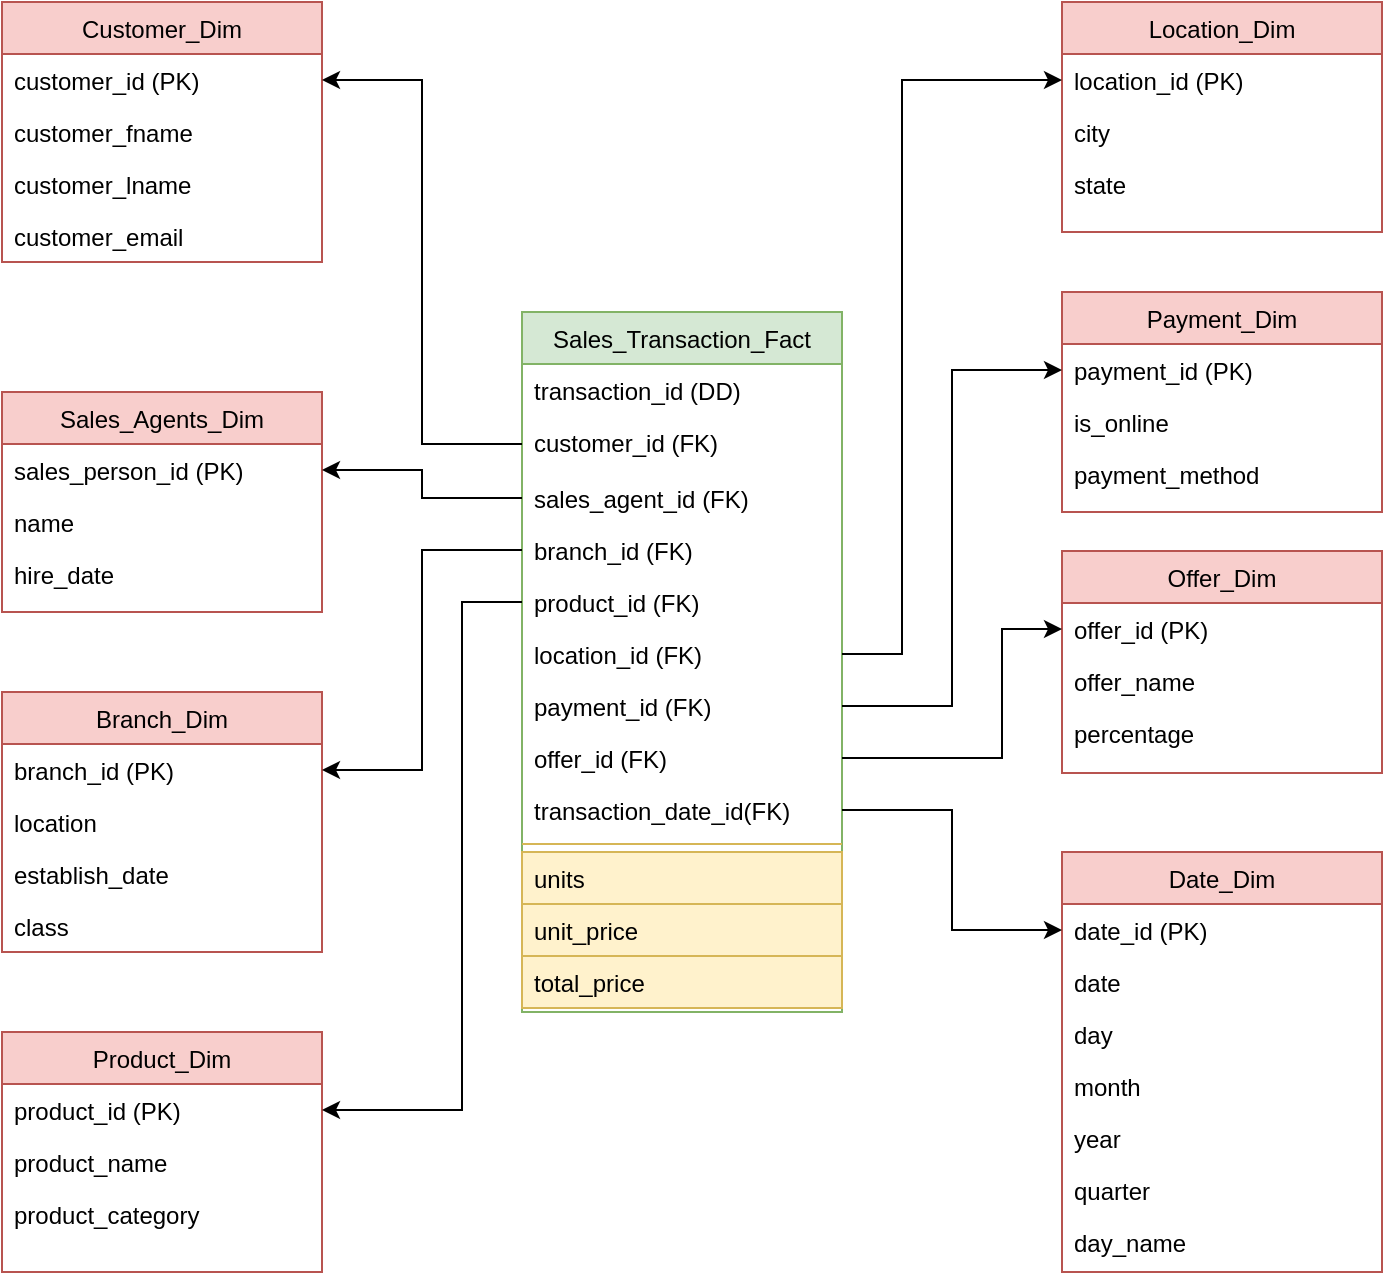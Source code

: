 <mxfile version="22.0.3" type="device" pages="2">
  <diagram id="C5RBs43oDa-KdzZeNtuy" name="Page-1">
    <mxGraphModel dx="1167" dy="1868" grid="1" gridSize="10" guides="1" tooltips="1" connect="1" arrows="1" fold="1" page="1" pageScale="1" pageWidth="827" pageHeight="1169" math="0" shadow="0">
      <root>
        <mxCell id="WIyWlLk6GJQsqaUBKTNV-0" />
        <mxCell id="WIyWlLk6GJQsqaUBKTNV-1" parent="WIyWlLk6GJQsqaUBKTNV-0" />
        <mxCell id="cVLcB30AwRILhtcYXm7A-12" value="Sales_Transaction_Fact" style="swimlane;fontStyle=0;align=center;verticalAlign=top;childLayout=stackLayout;horizontal=1;startSize=26;horizontalStack=0;resizeParent=1;resizeLast=0;collapsible=1;marginBottom=0;rounded=0;shadow=0;strokeWidth=1;fillColor=#d5e8d4;strokeColor=#82b366;" parent="WIyWlLk6GJQsqaUBKTNV-1" vertex="1">
          <mxGeometry x="360" y="10" width="160" height="350" as="geometry">
            <mxRectangle x="550" y="140" width="160" height="26" as="alternateBounds" />
          </mxGeometry>
        </mxCell>
        <mxCell id="cVLcB30AwRILhtcYXm7A-13" value="transaction_id (DD)" style="text;align=left;verticalAlign=top;spacingLeft=4;spacingRight=4;overflow=hidden;rotatable=0;points=[[0,0.5],[1,0.5]];portConstraint=eastwest;" parent="cVLcB30AwRILhtcYXm7A-12" vertex="1">
          <mxGeometry y="26" width="160" height="26" as="geometry" />
        </mxCell>
        <mxCell id="cVLcB30AwRILhtcYXm7A-14" value="customer_id (FK)" style="text;align=left;verticalAlign=top;spacingLeft=4;spacingRight=4;overflow=hidden;rotatable=0;points=[[0,0.5],[1,0.5]];portConstraint=eastwest;rounded=0;shadow=0;html=0;" parent="cVLcB30AwRILhtcYXm7A-12" vertex="1">
          <mxGeometry y="52" width="160" height="28" as="geometry" />
        </mxCell>
        <mxCell id="cVLcB30AwRILhtcYXm7A-15" value="sales_agent_id (FK)" style="text;align=left;verticalAlign=top;spacingLeft=4;spacingRight=4;overflow=hidden;rotatable=0;points=[[0,0.5],[1,0.5]];portConstraint=eastwest;rounded=0;shadow=0;html=0;" parent="cVLcB30AwRILhtcYXm7A-12" vertex="1">
          <mxGeometry y="80" width="160" height="26" as="geometry" />
        </mxCell>
        <mxCell id="cVLcB30AwRILhtcYXm7A-16" value="branch_id (FK)" style="text;align=left;verticalAlign=top;spacingLeft=4;spacingRight=4;overflow=hidden;rotatable=0;points=[[0,0.5],[1,0.5]];portConstraint=eastwest;" parent="cVLcB30AwRILhtcYXm7A-12" vertex="1">
          <mxGeometry y="106" width="160" height="26" as="geometry" />
        </mxCell>
        <mxCell id="cVLcB30AwRILhtcYXm7A-17" value="product_id (FK)" style="text;align=left;verticalAlign=top;spacingLeft=4;spacingRight=4;overflow=hidden;rotatable=0;points=[[0,0.5],[1,0.5]];portConstraint=eastwest;rounded=0;shadow=0;html=0;" parent="cVLcB30AwRILhtcYXm7A-12" vertex="1">
          <mxGeometry y="132" width="160" height="26" as="geometry" />
        </mxCell>
        <mxCell id="cVLcB30AwRILhtcYXm7A-18" value="location_id (FK)" style="text;align=left;verticalAlign=top;spacingLeft=4;spacingRight=4;overflow=hidden;rotatable=0;points=[[0,0.5],[1,0.5]];portConstraint=eastwest;" parent="cVLcB30AwRILhtcYXm7A-12" vertex="1">
          <mxGeometry y="158" width="160" height="26" as="geometry" />
        </mxCell>
        <mxCell id="cVLcB30AwRILhtcYXm7A-19" value="payment_id (FK)" style="text;align=left;verticalAlign=top;spacingLeft=4;spacingRight=4;overflow=hidden;rotatable=0;points=[[0,0.5],[1,0.5]];portConstraint=eastwest;rounded=0;shadow=0;html=0;" parent="cVLcB30AwRILhtcYXm7A-12" vertex="1">
          <mxGeometry y="184" width="160" height="26" as="geometry" />
        </mxCell>
        <mxCell id="cVLcB30AwRILhtcYXm7A-20" value="offer_id (FK)" style="text;align=left;verticalAlign=top;spacingLeft=4;spacingRight=4;overflow=hidden;rotatable=0;points=[[0,0.5],[1,0.5]];portConstraint=eastwest;rounded=0;shadow=0;html=0;" parent="cVLcB30AwRILhtcYXm7A-12" vertex="1">
          <mxGeometry y="210" width="160" height="26" as="geometry" />
        </mxCell>
        <mxCell id="cVLcB30AwRILhtcYXm7A-21" value="transaction_date_id(FK)" style="text;align=left;verticalAlign=top;spacingLeft=4;spacingRight=4;overflow=hidden;rotatable=0;points=[[0,0.5],[1,0.5]];portConstraint=eastwest;" parent="cVLcB30AwRILhtcYXm7A-12" vertex="1">
          <mxGeometry y="236" width="160" height="26" as="geometry" />
        </mxCell>
        <mxCell id="cVLcB30AwRILhtcYXm7A-25" value="" style="line;html=1;strokeWidth=1;align=left;verticalAlign=middle;spacingTop=-1;spacingLeft=3;spacingRight=3;rotatable=0;labelPosition=right;points=[];portConstraint=eastwest;fillColor=#fff2cc;strokeColor=#d6b656;" parent="cVLcB30AwRILhtcYXm7A-12" vertex="1">
          <mxGeometry y="262" width="160" height="8" as="geometry" />
        </mxCell>
        <mxCell id="cVLcB30AwRILhtcYXm7A-26" value="units" style="text;align=left;verticalAlign=top;spacingLeft=4;spacingRight=4;overflow=hidden;rotatable=0;points=[[0,0.5],[1,0.5]];portConstraint=eastwest;rounded=0;shadow=0;html=0;fillColor=#fff2cc;strokeColor=#d6b656;" parent="cVLcB30AwRILhtcYXm7A-12" vertex="1">
          <mxGeometry y="270" width="160" height="26" as="geometry" />
        </mxCell>
        <mxCell id="cVLcB30AwRILhtcYXm7A-27" value="unit_price" style="text;align=left;verticalAlign=top;spacingLeft=4;spacingRight=4;overflow=hidden;rotatable=0;points=[[0,0.5],[1,0.5]];portConstraint=eastwest;rounded=0;shadow=0;html=0;fillColor=#fff2cc;strokeColor=#d6b656;" parent="cVLcB30AwRILhtcYXm7A-12" vertex="1">
          <mxGeometry y="296" width="160" height="26" as="geometry" />
        </mxCell>
        <mxCell id="cVLcB30AwRILhtcYXm7A-28" value="total_price" style="text;align=left;verticalAlign=top;spacingLeft=4;spacingRight=4;overflow=hidden;rotatable=0;points=[[0,0.5],[1,0.5]];portConstraint=eastwest;rounded=0;shadow=0;html=0;fillColor=#fff2cc;strokeColor=#d6b656;" parent="cVLcB30AwRILhtcYXm7A-12" vertex="1">
          <mxGeometry y="322" width="160" height="26" as="geometry" />
        </mxCell>
        <mxCell id="cVLcB30AwRILhtcYXm7A-33" value="Payment_Dim" style="swimlane;fontStyle=0;align=center;verticalAlign=top;childLayout=stackLayout;horizontal=1;startSize=26;horizontalStack=0;resizeParent=1;resizeLast=0;collapsible=1;marginBottom=0;rounded=0;shadow=0;strokeWidth=1;fillColor=#f8cecc;strokeColor=#b85450;" parent="WIyWlLk6GJQsqaUBKTNV-1" vertex="1">
          <mxGeometry x="630" width="160" height="110" as="geometry">
            <mxRectangle x="550" y="140" width="160" height="26" as="alternateBounds" />
          </mxGeometry>
        </mxCell>
        <mxCell id="cVLcB30AwRILhtcYXm7A-34" value="payment_id (PK)" style="text;align=left;verticalAlign=top;spacingLeft=4;spacingRight=4;overflow=hidden;rotatable=0;points=[[0,0.5],[1,0.5]];portConstraint=eastwest;" parent="cVLcB30AwRILhtcYXm7A-33" vertex="1">
          <mxGeometry y="26" width="160" height="26" as="geometry" />
        </mxCell>
        <mxCell id="cVLcB30AwRILhtcYXm7A-35" value="is_online" style="text;align=left;verticalAlign=top;spacingLeft=4;spacingRight=4;overflow=hidden;rotatable=0;points=[[0,0.5],[1,0.5]];portConstraint=eastwest;rounded=0;shadow=0;html=0;" parent="cVLcB30AwRILhtcYXm7A-33" vertex="1">
          <mxGeometry y="52" width="160" height="26" as="geometry" />
        </mxCell>
        <mxCell id="cVLcB30AwRILhtcYXm7A-36" value="payment_method" style="text;align=left;verticalAlign=top;spacingLeft=4;spacingRight=4;overflow=hidden;rotatable=0;points=[[0,0.5],[1,0.5]];portConstraint=eastwest;" parent="cVLcB30AwRILhtcYXm7A-33" vertex="1">
          <mxGeometry y="78" width="160" height="26" as="geometry" />
        </mxCell>
        <mxCell id="cVLcB30AwRILhtcYXm7A-41" value="Branch_Dim" style="swimlane;fontStyle=0;align=center;verticalAlign=top;childLayout=stackLayout;horizontal=1;startSize=26;horizontalStack=0;resizeParent=1;resizeLast=0;collapsible=1;marginBottom=0;rounded=0;shadow=0;strokeWidth=1;fillColor=#f8cecc;strokeColor=#b85450;" parent="WIyWlLk6GJQsqaUBKTNV-1" vertex="1">
          <mxGeometry x="100" y="200" width="160" height="130" as="geometry">
            <mxRectangle x="550" y="140" width="160" height="26" as="alternateBounds" />
          </mxGeometry>
        </mxCell>
        <mxCell id="cVLcB30AwRILhtcYXm7A-42" value="branch_id (PK)" style="text;align=left;verticalAlign=top;spacingLeft=4;spacingRight=4;overflow=hidden;rotatable=0;points=[[0,0.5],[1,0.5]];portConstraint=eastwest;" parent="cVLcB30AwRILhtcYXm7A-41" vertex="1">
          <mxGeometry y="26" width="160" height="26" as="geometry" />
        </mxCell>
        <mxCell id="cVLcB30AwRILhtcYXm7A-43" value="location" style="text;align=left;verticalAlign=top;spacingLeft=4;spacingRight=4;overflow=hidden;rotatable=0;points=[[0,0.5],[1,0.5]];portConstraint=eastwest;rounded=0;shadow=0;html=0;" parent="cVLcB30AwRILhtcYXm7A-41" vertex="1">
          <mxGeometry y="52" width="160" height="26" as="geometry" />
        </mxCell>
        <mxCell id="cVLcB30AwRILhtcYXm7A-44" value="establish_date" style="text;align=left;verticalAlign=top;spacingLeft=4;spacingRight=4;overflow=hidden;rotatable=0;points=[[0,0.5],[1,0.5]];portConstraint=eastwest;" parent="cVLcB30AwRILhtcYXm7A-41" vertex="1">
          <mxGeometry y="78" width="160" height="26" as="geometry" />
        </mxCell>
        <mxCell id="cVLcB30AwRILhtcYXm7A-45" value="class" style="text;align=left;verticalAlign=top;spacingLeft=4;spacingRight=4;overflow=hidden;rotatable=0;points=[[0,0.5],[1,0.5]];portConstraint=eastwest;rounded=0;shadow=0;html=0;" parent="cVLcB30AwRILhtcYXm7A-41" vertex="1">
          <mxGeometry y="104" width="160" height="26" as="geometry" />
        </mxCell>
        <mxCell id="cVLcB30AwRILhtcYXm7A-54" value="Customer_Dim" style="swimlane;fontStyle=0;align=center;verticalAlign=top;childLayout=stackLayout;horizontal=1;startSize=26;horizontalStack=0;resizeParent=1;resizeLast=0;collapsible=1;marginBottom=0;rounded=0;shadow=0;strokeWidth=1;fillColor=#f8cecc;strokeColor=#b85450;" parent="WIyWlLk6GJQsqaUBKTNV-1" vertex="1">
          <mxGeometry x="100" y="-145" width="160" height="130" as="geometry">
            <mxRectangle x="550" y="140" width="160" height="26" as="alternateBounds" />
          </mxGeometry>
        </mxCell>
        <mxCell id="cVLcB30AwRILhtcYXm7A-55" value="customer_id (PK)" style="text;align=left;verticalAlign=top;spacingLeft=4;spacingRight=4;overflow=hidden;rotatable=0;points=[[0,0.5],[1,0.5]];portConstraint=eastwest;" parent="cVLcB30AwRILhtcYXm7A-54" vertex="1">
          <mxGeometry y="26" width="160" height="26" as="geometry" />
        </mxCell>
        <mxCell id="cVLcB30AwRILhtcYXm7A-56" value="customer_fname" style="text;align=left;verticalAlign=top;spacingLeft=4;spacingRight=4;overflow=hidden;rotatable=0;points=[[0,0.5],[1,0.5]];portConstraint=eastwest;rounded=0;shadow=0;html=0;" parent="cVLcB30AwRILhtcYXm7A-54" vertex="1">
          <mxGeometry y="52" width="160" height="26" as="geometry" />
        </mxCell>
        <mxCell id="cVLcB30AwRILhtcYXm7A-57" value="customer_lname" style="text;align=left;verticalAlign=top;spacingLeft=4;spacingRight=4;overflow=hidden;rotatable=0;points=[[0,0.5],[1,0.5]];portConstraint=eastwest;" parent="cVLcB30AwRILhtcYXm7A-54" vertex="1">
          <mxGeometry y="78" width="160" height="26" as="geometry" />
        </mxCell>
        <mxCell id="cVLcB30AwRILhtcYXm7A-58" value="customer_email" style="text;align=left;verticalAlign=top;spacingLeft=4;spacingRight=4;overflow=hidden;rotatable=0;points=[[0,0.5],[1,0.5]];portConstraint=eastwest;rounded=0;shadow=0;html=0;" parent="cVLcB30AwRILhtcYXm7A-54" vertex="1">
          <mxGeometry y="104" width="160" height="26" as="geometry" />
        </mxCell>
        <mxCell id="cVLcB30AwRILhtcYXm7A-59" value="Product_Dim" style="swimlane;fontStyle=0;align=center;verticalAlign=top;childLayout=stackLayout;horizontal=1;startSize=26;horizontalStack=0;resizeParent=1;resizeLast=0;collapsible=1;marginBottom=0;rounded=0;shadow=0;strokeWidth=1;fillColor=#f8cecc;strokeColor=#b85450;" parent="WIyWlLk6GJQsqaUBKTNV-1" vertex="1">
          <mxGeometry x="100" y="370" width="160" height="120" as="geometry">
            <mxRectangle x="550" y="140" width="160" height="26" as="alternateBounds" />
          </mxGeometry>
        </mxCell>
        <mxCell id="cVLcB30AwRILhtcYXm7A-60" value="product_id (PK)" style="text;align=left;verticalAlign=top;spacingLeft=4;spacingRight=4;overflow=hidden;rotatable=0;points=[[0,0.5],[1,0.5]];portConstraint=eastwest;" parent="cVLcB30AwRILhtcYXm7A-59" vertex="1">
          <mxGeometry y="26" width="160" height="26" as="geometry" />
        </mxCell>
        <mxCell id="cVLcB30AwRILhtcYXm7A-61" value="product_name" style="text;align=left;verticalAlign=top;spacingLeft=4;spacingRight=4;overflow=hidden;rotatable=0;points=[[0,0.5],[1,0.5]];portConstraint=eastwest;rounded=0;shadow=0;html=0;" parent="cVLcB30AwRILhtcYXm7A-59" vertex="1">
          <mxGeometry y="52" width="160" height="26" as="geometry" />
        </mxCell>
        <mxCell id="cVLcB30AwRILhtcYXm7A-62" value="product_category" style="text;align=left;verticalAlign=top;spacingLeft=4;spacingRight=4;overflow=hidden;rotatable=0;points=[[0,0.5],[1,0.5]];portConstraint=eastwest;" parent="cVLcB30AwRILhtcYXm7A-59" vertex="1">
          <mxGeometry y="78" width="160" height="26" as="geometry" />
        </mxCell>
        <mxCell id="cVLcB30AwRILhtcYXm7A-64" value="Offer_Dim" style="swimlane;fontStyle=0;align=center;verticalAlign=top;childLayout=stackLayout;horizontal=1;startSize=26;horizontalStack=0;resizeParent=1;resizeLast=0;collapsible=1;marginBottom=0;rounded=0;shadow=0;strokeWidth=1;fillColor=#f8cecc;strokeColor=#b85450;" parent="WIyWlLk6GJQsqaUBKTNV-1" vertex="1">
          <mxGeometry x="630" y="129.5" width="160" height="111" as="geometry">
            <mxRectangle x="550" y="140" width="160" height="26" as="alternateBounds" />
          </mxGeometry>
        </mxCell>
        <mxCell id="cVLcB30AwRILhtcYXm7A-65" value="offer_id (PK)" style="text;align=left;verticalAlign=top;spacingLeft=4;spacingRight=4;overflow=hidden;rotatable=0;points=[[0,0.5],[1,0.5]];portConstraint=eastwest;" parent="cVLcB30AwRILhtcYXm7A-64" vertex="1">
          <mxGeometry y="26" width="160" height="26" as="geometry" />
        </mxCell>
        <mxCell id="cVLcB30AwRILhtcYXm7A-66" value="offer_name" style="text;align=left;verticalAlign=top;spacingLeft=4;spacingRight=4;overflow=hidden;rotatable=0;points=[[0,0.5],[1,0.5]];portConstraint=eastwest;rounded=0;shadow=0;html=0;" parent="cVLcB30AwRILhtcYXm7A-64" vertex="1">
          <mxGeometry y="52" width="160" height="26" as="geometry" />
        </mxCell>
        <mxCell id="cVLcB30AwRILhtcYXm7A-67" value="percentage" style="text;align=left;verticalAlign=top;spacingLeft=4;spacingRight=4;overflow=hidden;rotatable=0;points=[[0,0.5],[1,0.5]];portConstraint=eastwest;" parent="cVLcB30AwRILhtcYXm7A-64" vertex="1">
          <mxGeometry y="78" width="160" height="26" as="geometry" />
        </mxCell>
        <mxCell id="cVLcB30AwRILhtcYXm7A-70" value="Location_Dim" style="swimlane;fontStyle=0;align=center;verticalAlign=top;childLayout=stackLayout;horizontal=1;startSize=26;horizontalStack=0;resizeParent=1;resizeLast=0;collapsible=1;marginBottom=0;rounded=0;shadow=0;strokeWidth=1;fillColor=#f8cecc;strokeColor=#b85450;" parent="WIyWlLk6GJQsqaUBKTNV-1" vertex="1">
          <mxGeometry x="630" y="-145" width="160" height="115" as="geometry">
            <mxRectangle x="550" y="140" width="160" height="26" as="alternateBounds" />
          </mxGeometry>
        </mxCell>
        <mxCell id="cVLcB30AwRILhtcYXm7A-71" value="location_id (PK)" style="text;align=left;verticalAlign=top;spacingLeft=4;spacingRight=4;overflow=hidden;rotatable=0;points=[[0,0.5],[1,0.5]];portConstraint=eastwest;" parent="cVLcB30AwRILhtcYXm7A-70" vertex="1">
          <mxGeometry y="26" width="160" height="26" as="geometry" />
        </mxCell>
        <mxCell id="cVLcB30AwRILhtcYXm7A-72" value="city" style="text;align=left;verticalAlign=top;spacingLeft=4;spacingRight=4;overflow=hidden;rotatable=0;points=[[0,0.5],[1,0.5]];portConstraint=eastwest;" parent="cVLcB30AwRILhtcYXm7A-70" vertex="1">
          <mxGeometry y="52" width="160" height="26" as="geometry" />
        </mxCell>
        <mxCell id="cVLcB30AwRILhtcYXm7A-73" value="state" style="text;align=left;verticalAlign=top;spacingLeft=4;spacingRight=4;overflow=hidden;rotatable=0;points=[[0,0.5],[1,0.5]];portConstraint=eastwest;rounded=0;shadow=0;html=0;" parent="cVLcB30AwRILhtcYXm7A-70" vertex="1">
          <mxGeometry y="78" width="160" height="26" as="geometry" />
        </mxCell>
        <mxCell id="cVLcB30AwRILhtcYXm7A-75" value="Date_Dim" style="swimlane;fontStyle=0;align=center;verticalAlign=top;childLayout=stackLayout;horizontal=1;startSize=26;horizontalStack=0;resizeParent=1;resizeLast=0;collapsible=1;marginBottom=0;rounded=0;shadow=0;strokeWidth=1;fillColor=#f8cecc;strokeColor=#b85450;" parent="WIyWlLk6GJQsqaUBKTNV-1" vertex="1">
          <mxGeometry x="630" y="280" width="160" height="210" as="geometry">
            <mxRectangle x="550" y="140" width="160" height="26" as="alternateBounds" />
          </mxGeometry>
        </mxCell>
        <mxCell id="cVLcB30AwRILhtcYXm7A-76" value="date_id (PK)" style="text;align=left;verticalAlign=top;spacingLeft=4;spacingRight=4;overflow=hidden;rotatable=0;points=[[0,0.5],[1,0.5]];portConstraint=eastwest;" parent="cVLcB30AwRILhtcYXm7A-75" vertex="1">
          <mxGeometry y="26" width="160" height="26" as="geometry" />
        </mxCell>
        <mxCell id="cVLcB30AwRILhtcYXm7A-77" value="date" style="text;align=left;verticalAlign=top;spacingLeft=4;spacingRight=4;overflow=hidden;rotatable=0;points=[[0,0.5],[1,0.5]];portConstraint=eastwest;" parent="cVLcB30AwRILhtcYXm7A-75" vertex="1">
          <mxGeometry y="52" width="160" height="26" as="geometry" />
        </mxCell>
        <mxCell id="cVLcB30AwRILhtcYXm7A-78" value="day" style="text;align=left;verticalAlign=top;spacingLeft=4;spacingRight=4;overflow=hidden;rotatable=0;points=[[0,0.5],[1,0.5]];portConstraint=eastwest;rounded=0;shadow=0;html=0;" parent="cVLcB30AwRILhtcYXm7A-75" vertex="1">
          <mxGeometry y="78" width="160" height="26" as="geometry" />
        </mxCell>
        <mxCell id="y67qyQX62hF-DJH0oDYO-1" value="month" style="text;align=left;verticalAlign=top;spacingLeft=4;spacingRight=4;overflow=hidden;rotatable=0;points=[[0,0.5],[1,0.5]];portConstraint=eastwest;rounded=0;shadow=0;html=0;" vertex="1" parent="cVLcB30AwRILhtcYXm7A-75">
          <mxGeometry y="104" width="160" height="26" as="geometry" />
        </mxCell>
        <mxCell id="y67qyQX62hF-DJH0oDYO-3" value="year" style="text;align=left;verticalAlign=top;spacingLeft=4;spacingRight=4;overflow=hidden;rotatable=0;points=[[0,0.5],[1,0.5]];portConstraint=eastwest;rounded=0;shadow=0;html=0;" vertex="1" parent="cVLcB30AwRILhtcYXm7A-75">
          <mxGeometry y="130" width="160" height="26" as="geometry" />
        </mxCell>
        <mxCell id="y67qyQX62hF-DJH0oDYO-2" value="quarter" style="text;align=left;verticalAlign=top;spacingLeft=4;spacingRight=4;overflow=hidden;rotatable=0;points=[[0,0.5],[1,0.5]];portConstraint=eastwest;rounded=0;shadow=0;html=0;" vertex="1" parent="cVLcB30AwRILhtcYXm7A-75">
          <mxGeometry y="156" width="160" height="26" as="geometry" />
        </mxCell>
        <mxCell id="y67qyQX62hF-DJH0oDYO-11" value="day_name" style="text;align=left;verticalAlign=top;spacingLeft=4;spacingRight=4;overflow=hidden;rotatable=0;points=[[0,0.5],[1,0.5]];portConstraint=eastwest;rounded=0;shadow=0;html=0;" vertex="1" parent="cVLcB30AwRILhtcYXm7A-75">
          <mxGeometry y="182" width="160" height="26" as="geometry" />
        </mxCell>
        <mxCell id="cVLcB30AwRILhtcYXm7A-98" value="Sales_Agents_Dim" style="swimlane;fontStyle=0;align=center;verticalAlign=top;childLayout=stackLayout;horizontal=1;startSize=26;horizontalStack=0;resizeParent=1;resizeLast=0;collapsible=1;marginBottom=0;rounded=0;shadow=0;strokeWidth=1;fillColor=#f8cecc;strokeColor=#b85450;" parent="WIyWlLk6GJQsqaUBKTNV-1" vertex="1">
          <mxGeometry x="100" y="50" width="160" height="110" as="geometry">
            <mxRectangle x="550" y="140" width="160" height="26" as="alternateBounds" />
          </mxGeometry>
        </mxCell>
        <mxCell id="cVLcB30AwRILhtcYXm7A-99" value="sales_person_id (PK)" style="text;align=left;verticalAlign=top;spacingLeft=4;spacingRight=4;overflow=hidden;rotatable=0;points=[[0,0.5],[1,0.5]];portConstraint=eastwest;" parent="cVLcB30AwRILhtcYXm7A-98" vertex="1">
          <mxGeometry y="26" width="160" height="26" as="geometry" />
        </mxCell>
        <mxCell id="cVLcB30AwRILhtcYXm7A-100" value="name" style="text;align=left;verticalAlign=top;spacingLeft=4;spacingRight=4;overflow=hidden;rotatable=0;points=[[0,0.5],[1,0.5]];portConstraint=eastwest;rounded=0;shadow=0;html=0;" parent="cVLcB30AwRILhtcYXm7A-98" vertex="1">
          <mxGeometry y="52" width="160" height="26" as="geometry" />
        </mxCell>
        <mxCell id="cVLcB30AwRILhtcYXm7A-101" value="hire_date" style="text;align=left;verticalAlign=top;spacingLeft=4;spacingRight=4;overflow=hidden;rotatable=0;points=[[0,0.5],[1,0.5]];portConstraint=eastwest;" parent="cVLcB30AwRILhtcYXm7A-98" vertex="1">
          <mxGeometry y="78" width="160" height="26" as="geometry" />
        </mxCell>
        <mxCell id="y67qyQX62hF-DJH0oDYO-13" style="edgeStyle=orthogonalEdgeStyle;rounded=0;orthogonalLoop=1;jettySize=auto;html=1;entryX=1;entryY=0.5;entryDx=0;entryDy=0;" edge="1" parent="WIyWlLk6GJQsqaUBKTNV-1" source="cVLcB30AwRILhtcYXm7A-15" target="cVLcB30AwRILhtcYXm7A-99">
          <mxGeometry relative="1" as="geometry" />
        </mxCell>
        <mxCell id="y67qyQX62hF-DJH0oDYO-14" style="edgeStyle=orthogonalEdgeStyle;rounded=0;orthogonalLoop=1;jettySize=auto;html=1;entryX=1;entryY=0.5;entryDx=0;entryDy=0;" edge="1" parent="WIyWlLk6GJQsqaUBKTNV-1" source="cVLcB30AwRILhtcYXm7A-16" target="cVLcB30AwRILhtcYXm7A-42">
          <mxGeometry relative="1" as="geometry" />
        </mxCell>
        <mxCell id="y67qyQX62hF-DJH0oDYO-16" style="edgeStyle=orthogonalEdgeStyle;rounded=0;orthogonalLoop=1;jettySize=auto;html=1;entryX=1;entryY=0.5;entryDx=0;entryDy=0;" edge="1" parent="WIyWlLk6GJQsqaUBKTNV-1" source="cVLcB30AwRILhtcYXm7A-17" target="cVLcB30AwRILhtcYXm7A-60">
          <mxGeometry relative="1" as="geometry">
            <Array as="points">
              <mxPoint x="330" y="155" />
              <mxPoint x="330" y="409" />
            </Array>
          </mxGeometry>
        </mxCell>
        <mxCell id="y67qyQX62hF-DJH0oDYO-17" style="edgeStyle=orthogonalEdgeStyle;rounded=0;orthogonalLoop=1;jettySize=auto;html=1;" edge="1" parent="WIyWlLk6GJQsqaUBKTNV-1" source="cVLcB30AwRILhtcYXm7A-14" target="cVLcB30AwRILhtcYXm7A-55">
          <mxGeometry relative="1" as="geometry" />
        </mxCell>
        <mxCell id="y67qyQX62hF-DJH0oDYO-18" style="edgeStyle=orthogonalEdgeStyle;rounded=0;orthogonalLoop=1;jettySize=auto;html=1;entryX=0;entryY=0.5;entryDx=0;entryDy=0;" edge="1" parent="WIyWlLk6GJQsqaUBKTNV-1" source="cVLcB30AwRILhtcYXm7A-18" target="cVLcB30AwRILhtcYXm7A-71">
          <mxGeometry relative="1" as="geometry">
            <Array as="points">
              <mxPoint x="550" y="181" />
              <mxPoint x="550" y="-106" />
            </Array>
          </mxGeometry>
        </mxCell>
        <mxCell id="y67qyQX62hF-DJH0oDYO-19" style="edgeStyle=orthogonalEdgeStyle;rounded=0;orthogonalLoop=1;jettySize=auto;html=1;entryX=0;entryY=0.5;entryDx=0;entryDy=0;" edge="1" parent="WIyWlLk6GJQsqaUBKTNV-1" source="cVLcB30AwRILhtcYXm7A-19" target="cVLcB30AwRILhtcYXm7A-34">
          <mxGeometry relative="1" as="geometry" />
        </mxCell>
        <mxCell id="y67qyQX62hF-DJH0oDYO-20" style="edgeStyle=orthogonalEdgeStyle;rounded=0;orthogonalLoop=1;jettySize=auto;html=1;entryX=0;entryY=0.5;entryDx=0;entryDy=0;" edge="1" parent="WIyWlLk6GJQsqaUBKTNV-1" source="cVLcB30AwRILhtcYXm7A-20" target="cVLcB30AwRILhtcYXm7A-65">
          <mxGeometry relative="1" as="geometry">
            <Array as="points">
              <mxPoint x="600" y="233" />
              <mxPoint x="600" y="169" />
            </Array>
          </mxGeometry>
        </mxCell>
        <mxCell id="y67qyQX62hF-DJH0oDYO-21" style="edgeStyle=orthogonalEdgeStyle;rounded=0;orthogonalLoop=1;jettySize=auto;html=1;entryX=0;entryY=0.5;entryDx=0;entryDy=0;" edge="1" parent="WIyWlLk6GJQsqaUBKTNV-1" source="cVLcB30AwRILhtcYXm7A-21" target="cVLcB30AwRILhtcYXm7A-76">
          <mxGeometry relative="1" as="geometry" />
        </mxCell>
      </root>
    </mxGraphModel>
  </diagram>
  <diagram id="ii_ThXnbyfcHfCb2Oh_t" name="Page-2">
    <mxGraphModel dx="1727" dy="1023" grid="1" gridSize="10" guides="1" tooltips="1" connect="1" arrows="1" fold="1" page="1" pageScale="1" pageWidth="850" pageHeight="1100" math="0" shadow="0">
      <root>
        <mxCell id="0" />
        <mxCell id="1" parent="0" />
        <mxCell id="bUWMr0eosqBFcaSBljcK-1" value="Flight Fact" style="swimlane;fontStyle=0;align=center;verticalAlign=top;childLayout=stackLayout;horizontal=1;startSize=26;horizontalStack=0;resizeParent=1;resizeLast=0;collapsible=1;marginBottom=0;rounded=0;shadow=0;strokeWidth=1;fillColor=#d5e8d4;strokeColor=#82b366;" vertex="1" parent="1">
          <mxGeometry x="280" y="520" width="210" height="430" as="geometry">
            <mxRectangle x="550" y="140" width="160" height="26" as="alternateBounds" />
          </mxGeometry>
        </mxCell>
        <mxCell id="bUWMr0eosqBFcaSBljcK-2" value="Flight Number (DD)" style="text;align=left;verticalAlign=top;spacingLeft=4;spacingRight=4;overflow=hidden;rotatable=0;points=[[0,0.5],[1,0.5]];portConstraint=eastwest;" vertex="1" parent="bUWMr0eosqBFcaSBljcK-1">
          <mxGeometry y="26" width="210" height="26" as="geometry" />
        </mxCell>
        <mxCell id="bUWMr0eosqBFcaSBljcK-3" value="Origin Airport Key (FK)" style="text;align=left;verticalAlign=top;spacingLeft=4;spacingRight=4;overflow=hidden;rotatable=0;points=[[0,0.5],[1,0.5]];portConstraint=eastwest;rounded=0;shadow=0;html=0;" vertex="1" parent="bUWMr0eosqBFcaSBljcK-1">
          <mxGeometry y="52" width="210" height="26" as="geometry" />
        </mxCell>
        <mxCell id="bUWMr0eosqBFcaSBljcK-4" value="Distination Airport Key (FK)" style="text;align=left;verticalAlign=top;spacingLeft=4;spacingRight=4;overflow=hidden;rotatable=0;points=[[0,0.5],[1,0.5]];portConstraint=eastwest;" vertex="1" parent="bUWMr0eosqBFcaSBljcK-1">
          <mxGeometry y="78" width="210" height="26" as="geometry" />
        </mxCell>
        <mxCell id="bUWMr0eosqBFcaSBljcK-5" value="Aircraft Key (FK)" style="text;align=left;verticalAlign=top;spacingLeft=4;spacingRight=4;overflow=hidden;rotatable=0;points=[[0,0.5],[1,0.5]];portConstraint=eastwest;rounded=0;shadow=0;html=0;" vertex="1" parent="bUWMr0eosqBFcaSBljcK-1">
          <mxGeometry y="104" width="210" height="26" as="geometry" />
        </mxCell>
        <mxCell id="bUWMr0eosqBFcaSBljcK-6" value="Scheduled Departure Date Key (FK)" style="text;align=left;verticalAlign=top;spacingLeft=4;spacingRight=4;overflow=hidden;rotatable=0;points=[[0,0.5],[1,0.5]];portConstraint=eastwest;rounded=0;shadow=0;html=0;" vertex="1" parent="bUWMr0eosqBFcaSBljcK-1">
          <mxGeometry y="130" width="210" height="26" as="geometry" />
        </mxCell>
        <mxCell id="bUWMr0eosqBFcaSBljcK-7" value="Scheduled Departure Time Key (FK)" style="text;align=left;verticalAlign=top;spacingLeft=4;spacingRight=4;overflow=hidden;rotatable=0;points=[[0,0.5],[1,0.5]];portConstraint=eastwest;" vertex="1" parent="bUWMr0eosqBFcaSBljcK-1">
          <mxGeometry y="156" width="210" height="26" as="geometry" />
        </mxCell>
        <mxCell id="bUWMr0eosqBFcaSBljcK-8" value="Actual Departure Date Key (FK)" style="text;align=left;verticalAlign=top;spacingLeft=4;spacingRight=4;overflow=hidden;rotatable=0;points=[[0,0.5],[1,0.5]];portConstraint=eastwest;rounded=0;shadow=0;html=0;" vertex="1" parent="bUWMr0eosqBFcaSBljcK-1">
          <mxGeometry y="182" width="210" height="26" as="geometry" />
        </mxCell>
        <mxCell id="bUWMr0eosqBFcaSBljcK-9" value="Actual Departure Time Key (FK)" style="text;align=left;verticalAlign=top;spacingLeft=4;spacingRight=4;overflow=hidden;rotatable=0;points=[[0,0.5],[1,0.5]];portConstraint=eastwest;rounded=0;shadow=0;html=0;" vertex="1" parent="bUWMr0eosqBFcaSBljcK-1">
          <mxGeometry y="208" width="210" height="26" as="geometry" />
        </mxCell>
        <mxCell id="bUWMr0eosqBFcaSBljcK-10" value="CancellationKey (FK)" style="text;align=left;verticalAlign=top;spacingLeft=4;spacingRight=4;overflow=hidden;rotatable=0;points=[[0,0.5],[1,0.5]];portConstraint=eastwest;rounded=0;shadow=0;html=0;" vertex="1" parent="bUWMr0eosqBFcaSBljcK-1">
          <mxGeometry y="234" width="210" height="26" as="geometry" />
        </mxCell>
        <mxCell id="bUWMr0eosqBFcaSBljcK-11" value="" style="line;html=1;strokeWidth=1;align=left;verticalAlign=middle;spacingTop=-1;spacingLeft=3;spacingRight=3;rotatable=0;labelPosition=right;points=[];portConstraint=eastwest;" vertex="1" parent="bUWMr0eosqBFcaSBljcK-1">
          <mxGeometry y="260" width="210" height="8" as="geometry" />
        </mxCell>
        <mxCell id="bUWMr0eosqBFcaSBljcK-12" value="Num of Passengers " style="text;align=left;verticalAlign=top;spacingLeft=4;spacingRight=4;overflow=hidden;rotatable=0;points=[[0,0.5],[1,0.5]];portConstraint=eastwest;rounded=0;shadow=0;html=0;fillColor=#fff2cc;strokeColor=#d6b656;" vertex="1" parent="bUWMr0eosqBFcaSBljcK-1">
          <mxGeometry y="268" width="210" height="26" as="geometry" />
        </mxCell>
        <mxCell id="bUWMr0eosqBFcaSBljcK-13" value="Load Factor" style="text;align=left;verticalAlign=top;spacingLeft=4;spacingRight=4;overflow=hidden;rotatable=0;points=[[0,0.5],[1,0.5]];portConstraint=eastwest;rounded=0;shadow=0;html=0;fillColor=#fff2cc;strokeColor=#d6b656;" vertex="1" parent="bUWMr0eosqBFcaSBljcK-1">
          <mxGeometry y="294" width="210" height="26" as="geometry" />
        </mxCell>
        <mxCell id="bUWMr0eosqBFcaSBljcK-14" value="Duration" style="text;align=left;verticalAlign=top;spacingLeft=4;spacingRight=4;overflow=hidden;rotatable=0;points=[[0,0.5],[1,0.5]];portConstraint=eastwest;rounded=0;shadow=0;html=0;fillColor=#fff2cc;strokeColor=#d6b656;" vertex="1" parent="bUWMr0eosqBFcaSBljcK-1">
          <mxGeometry y="320" width="210" height="26" as="geometry" />
        </mxCell>
        <mxCell id="bUWMr0eosqBFcaSBljcK-15" value="Distance Flown " style="text;align=left;verticalAlign=top;spacingLeft=4;spacingRight=4;overflow=hidden;rotatable=0;points=[[0,0.5],[1,0.5]];portConstraint=eastwest;rounded=0;shadow=0;html=0;fillColor=#fff2cc;strokeColor=#d6b656;" vertex="1" parent="bUWMr0eosqBFcaSBljcK-1">
          <mxGeometry y="346" width="210" height="26" as="geometry" />
        </mxCell>
        <mxCell id="bUWMr0eosqBFcaSBljcK-16" value="Fuel Consumption " style="text;align=left;verticalAlign=top;spacingLeft=4;spacingRight=4;overflow=hidden;rotatable=0;points=[[0,0.5],[1,0.5]];portConstraint=eastwest;rounded=0;shadow=0;html=0;fillColor=#fff2cc;strokeColor=#d6b656;" vertex="1" parent="bUWMr0eosqBFcaSBljcK-1">
          <mxGeometry y="372" width="210" height="28" as="geometry" />
        </mxCell>
        <mxCell id="bUWMr0eosqBFcaSBljcK-17" value="Frieght Weight" style="text;align=left;verticalAlign=top;spacingLeft=4;spacingRight=4;overflow=hidden;rotatable=0;points=[[0,0.5],[1,0.5]];portConstraint=eastwest;rounded=0;shadow=0;html=0;fillColor=#fff2cc;strokeColor=#d6b656;" vertex="1" parent="bUWMr0eosqBFcaSBljcK-1">
          <mxGeometry y="400" width="210" height="28" as="geometry" />
        </mxCell>
        <mxCell id="bUWMr0eosqBFcaSBljcK-18" value="Aircraft" style="swimlane;fontStyle=0;align=center;verticalAlign=top;childLayout=stackLayout;horizontal=1;startSize=26;horizontalStack=0;resizeParent=1;resizeLast=0;collapsible=1;marginBottom=0;rounded=0;shadow=0;strokeWidth=1;fillColor=#f8cecc;strokeColor=#b85450;" vertex="1" parent="1">
          <mxGeometry x="30" y="420" width="160" height="160" as="geometry">
            <mxRectangle x="550" y="140" width="160" height="26" as="alternateBounds" />
          </mxGeometry>
        </mxCell>
        <mxCell id="bUWMr0eosqBFcaSBljcK-19" value="AircraftKey (SK)" style="text;align=left;verticalAlign=top;spacingLeft=4;spacingRight=4;overflow=hidden;rotatable=0;points=[[0,0.5],[1,0.5]];portConstraint=eastwest;" vertex="1" parent="bUWMr0eosqBFcaSBljcK-18">
          <mxGeometry y="26" width="160" height="26" as="geometry" />
        </mxCell>
        <mxCell id="bUWMr0eosqBFcaSBljcK-20" value="AircraftNumber" style="text;align=left;verticalAlign=top;spacingLeft=4;spacingRight=4;overflow=hidden;rotatable=0;points=[[0,0.5],[1,0.5]];portConstraint=eastwest;rounded=0;shadow=0;html=0;" vertex="1" parent="bUWMr0eosqBFcaSBljcK-18">
          <mxGeometry y="52" width="160" height="26" as="geometry" />
        </mxCell>
        <mxCell id="bUWMr0eosqBFcaSBljcK-21" value="AircraftType " style="text;align=left;verticalAlign=top;spacingLeft=4;spacingRight=4;overflow=hidden;rotatable=0;points=[[0,0.5],[1,0.5]];portConstraint=eastwest;" vertex="1" parent="bUWMr0eosqBFcaSBljcK-18">
          <mxGeometry y="78" width="160" height="26" as="geometry" />
        </mxCell>
        <mxCell id="bUWMr0eosqBFcaSBljcK-22" value="Manufacturer " style="text;align=left;verticalAlign=top;spacingLeft=4;spacingRight=4;overflow=hidden;rotatable=0;points=[[0,0.5],[1,0.5]];portConstraint=eastwest;rounded=0;shadow=0;html=0;" vertex="1" parent="bUWMr0eosqBFcaSBljcK-18">
          <mxGeometry y="104" width="160" height="26" as="geometry" />
        </mxCell>
        <mxCell id="bUWMr0eosqBFcaSBljcK-23" value="Model" style="text;align=left;verticalAlign=top;spacingLeft=4;spacingRight=4;overflow=hidden;rotatable=0;points=[[0,0.5],[1,0.5]];portConstraint=eastwest;rounded=0;shadow=0;html=0;" vertex="1" parent="bUWMr0eosqBFcaSBljcK-18">
          <mxGeometry y="130" width="160" height="26" as="geometry" />
        </mxCell>
        <mxCell id="bUWMr0eosqBFcaSBljcK-24" value="Date" style="swimlane;fontStyle=0;align=center;verticalAlign=top;childLayout=stackLayout;horizontal=1;startSize=26;horizontalStack=0;resizeParent=1;resizeLast=0;collapsible=1;marginBottom=0;rounded=0;shadow=0;strokeWidth=1;fillColor=#f8cecc;strokeColor=#b85450;" vertex="1" parent="1">
          <mxGeometry x="30" y="706" width="160" height="270" as="geometry">
            <mxRectangle x="550" y="140" width="160" height="26" as="alternateBounds" />
          </mxGeometry>
        </mxCell>
        <mxCell id="bUWMr0eosqBFcaSBljcK-25" value="DateKey (SK)" style="text;align=left;verticalAlign=top;spacingLeft=4;spacingRight=4;overflow=hidden;rotatable=0;points=[[0,0.5],[1,0.5]];portConstraint=eastwest;" vertex="1" parent="bUWMr0eosqBFcaSBljcK-24">
          <mxGeometry y="26" width="160" height="26" as="geometry" />
        </mxCell>
        <mxCell id="bUWMr0eosqBFcaSBljcK-26" value="Date" style="text;align=left;verticalAlign=top;spacingLeft=4;spacingRight=4;overflow=hidden;rotatable=0;points=[[0,0.5],[1,0.5]];portConstraint=eastwest;rounded=0;shadow=0;html=0;" vertex="1" parent="bUWMr0eosqBFcaSBljcK-24">
          <mxGeometry y="52" width="160" height="26" as="geometry" />
        </mxCell>
        <mxCell id="bUWMr0eosqBFcaSBljcK-27" value="DayOfWeek" style="text;align=left;verticalAlign=top;spacingLeft=4;spacingRight=4;overflow=hidden;rotatable=0;points=[[0,0.5],[1,0.5]];portConstraint=eastwest;" vertex="1" parent="bUWMr0eosqBFcaSBljcK-24">
          <mxGeometry y="78" width="160" height="26" as="geometry" />
        </mxCell>
        <mxCell id="bUWMr0eosqBFcaSBljcK-28" value="DayOfMonth" style="text;align=left;verticalAlign=top;spacingLeft=4;spacingRight=4;overflow=hidden;rotatable=0;points=[[0,0.5],[1,0.5]];portConstraint=eastwest;rounded=0;shadow=0;html=0;" vertex="1" parent="bUWMr0eosqBFcaSBljcK-24">
          <mxGeometry y="104" width="160" height="26" as="geometry" />
        </mxCell>
        <mxCell id="bUWMr0eosqBFcaSBljcK-29" value="DayOfYear" style="text;align=left;verticalAlign=top;spacingLeft=4;spacingRight=4;overflow=hidden;rotatable=0;points=[[0,0.5],[1,0.5]];portConstraint=eastwest;rounded=0;shadow=0;html=0;" vertex="1" parent="bUWMr0eosqBFcaSBljcK-24">
          <mxGeometry y="130" width="160" height="26" as="geometry" />
        </mxCell>
        <mxCell id="bUWMr0eosqBFcaSBljcK-30" value="WeekOfYear" style="text;align=left;verticalAlign=top;spacingLeft=4;spacingRight=4;overflow=hidden;rotatable=0;points=[[0,0.5],[1,0.5]];portConstraint=eastwest;rounded=0;shadow=0;html=0;" vertex="1" parent="bUWMr0eosqBFcaSBljcK-24">
          <mxGeometry y="156" width="160" height="26" as="geometry" />
        </mxCell>
        <mxCell id="bUWMr0eosqBFcaSBljcK-31" value="Month" style="text;align=left;verticalAlign=top;spacingLeft=4;spacingRight=4;overflow=hidden;rotatable=0;points=[[0,0.5],[1,0.5]];portConstraint=eastwest;rounded=0;shadow=0;html=0;" vertex="1" parent="bUWMr0eosqBFcaSBljcK-24">
          <mxGeometry y="182" width="160" height="26" as="geometry" />
        </mxCell>
        <mxCell id="bUWMr0eosqBFcaSBljcK-32" value="Quarter" style="text;align=left;verticalAlign=top;spacingLeft=4;spacingRight=4;overflow=hidden;rotatable=0;points=[[0,0.5],[1,0.5]];portConstraint=eastwest;rounded=0;shadow=0;html=0;" vertex="1" parent="bUWMr0eosqBFcaSBljcK-24">
          <mxGeometry y="208" width="160" height="26" as="geometry" />
        </mxCell>
        <mxCell id="bUWMr0eosqBFcaSBljcK-33" value="Year" style="text;align=left;verticalAlign=top;spacingLeft=4;spacingRight=4;overflow=hidden;rotatable=0;points=[[0,0.5],[1,0.5]];portConstraint=eastwest;rounded=0;shadow=0;html=0;" vertex="1" parent="bUWMr0eosqBFcaSBljcK-24">
          <mxGeometry y="234" width="160" height="26" as="geometry" />
        </mxCell>
        <mxCell id="bUWMr0eosqBFcaSBljcK-34" value="Airport" style="swimlane;fontStyle=0;align=center;verticalAlign=top;childLayout=stackLayout;horizontal=1;startSize=26;horizontalStack=0;resizeParent=1;resizeLast=0;collapsible=1;marginBottom=0;rounded=0;shadow=0;strokeWidth=1;fillColor=#f8cecc;strokeColor=#b85450;" vertex="1" parent="1">
          <mxGeometry x="305" y="370" width="160" height="130" as="geometry">
            <mxRectangle x="550" y="140" width="160" height="26" as="alternateBounds" />
          </mxGeometry>
        </mxCell>
        <mxCell id="bUWMr0eosqBFcaSBljcK-35" value="AirportKey" style="text;align=left;verticalAlign=top;spacingLeft=4;spacingRight=4;overflow=hidden;rotatable=0;points=[[0,0.5],[1,0.5]];portConstraint=eastwest;" vertex="1" parent="bUWMr0eosqBFcaSBljcK-34">
          <mxGeometry y="26" width="160" height="26" as="geometry" />
        </mxCell>
        <mxCell id="bUWMr0eosqBFcaSBljcK-36" value="AirportID" style="text;align=left;verticalAlign=top;spacingLeft=4;spacingRight=4;overflow=hidden;rotatable=0;points=[[0,0.5],[1,0.5]];portConstraint=eastwest;rounded=0;shadow=0;html=0;" vertex="1" parent="bUWMr0eosqBFcaSBljcK-34">
          <mxGeometry y="52" width="160" height="26" as="geometry" />
        </mxCell>
        <mxCell id="bUWMr0eosqBFcaSBljcK-37" value="AirportName" style="text;align=left;verticalAlign=top;spacingLeft=4;spacingRight=4;overflow=hidden;rotatable=0;points=[[0,0.5],[1,0.5]];portConstraint=eastwest;" vertex="1" parent="bUWMr0eosqBFcaSBljcK-34">
          <mxGeometry y="78" width="160" height="26" as="geometry" />
        </mxCell>
        <mxCell id="bUWMr0eosqBFcaSBljcK-38" value="Location Key" style="text;align=left;verticalAlign=top;spacingLeft=4;spacingRight=4;overflow=hidden;rotatable=0;points=[[0,0.5],[1,0.5]];portConstraint=eastwest;rounded=0;shadow=0;html=0;" vertex="1" parent="bUWMr0eosqBFcaSBljcK-34">
          <mxGeometry y="104" width="160" height="26" as="geometry" />
        </mxCell>
        <mxCell id="bUWMr0eosqBFcaSBljcK-39" value="Location" style="swimlane;fontStyle=0;align=center;verticalAlign=top;childLayout=stackLayout;horizontal=1;startSize=26;horizontalStack=0;resizeParent=1;resizeLast=0;collapsible=1;marginBottom=0;rounded=0;shadow=0;strokeWidth=1;fillColor=#f8cecc;strokeColor=#b85450;" vertex="1" parent="1">
          <mxGeometry x="590" y="420" width="160" height="190" as="geometry">
            <mxRectangle x="550" y="140" width="160" height="26" as="alternateBounds" />
          </mxGeometry>
        </mxCell>
        <mxCell id="bUWMr0eosqBFcaSBljcK-40" value="Location key (SK)" style="text;align=left;verticalAlign=top;spacingLeft=4;spacingRight=4;overflow=hidden;rotatable=0;points=[[0,0.5],[1,0.5]];portConstraint=eastwest;" vertex="1" parent="bUWMr0eosqBFcaSBljcK-39">
          <mxGeometry y="26" width="160" height="26" as="geometry" />
        </mxCell>
        <mxCell id="bUWMr0eosqBFcaSBljcK-41" value="City" style="text;align=left;verticalAlign=top;spacingLeft=4;spacingRight=4;overflow=hidden;rotatable=0;points=[[0,0.5],[1,0.5]];portConstraint=eastwest;rounded=0;shadow=0;html=0;" vertex="1" parent="bUWMr0eosqBFcaSBljcK-39">
          <mxGeometry y="52" width="160" height="26" as="geometry" />
        </mxCell>
        <mxCell id="bUWMr0eosqBFcaSBljcK-42" value="Country" style="text;align=left;verticalAlign=top;spacingLeft=4;spacingRight=4;overflow=hidden;rotatable=0;points=[[0,0.5],[1,0.5]];portConstraint=eastwest;" vertex="1" parent="bUWMr0eosqBFcaSBljcK-39">
          <mxGeometry y="78" width="160" height="26" as="geometry" />
        </mxCell>
        <mxCell id="bUWMr0eosqBFcaSBljcK-43" value="Latitude" style="text;align=left;verticalAlign=top;spacingLeft=4;spacingRight=4;overflow=hidden;rotatable=0;points=[[0,0.5],[1,0.5]];portConstraint=eastwest;rounded=0;shadow=0;html=0;" vertex="1" parent="bUWMr0eosqBFcaSBljcK-39">
          <mxGeometry y="104" width="160" height="26" as="geometry" />
        </mxCell>
        <mxCell id="bUWMr0eosqBFcaSBljcK-44" value="Longitude" style="text;align=left;verticalAlign=top;spacingLeft=4;spacingRight=4;overflow=hidden;rotatable=0;points=[[0,0.5],[1,0.5]];portConstraint=eastwest;rounded=0;shadow=0;html=0;" vertex="1" parent="bUWMr0eosqBFcaSBljcK-39">
          <mxGeometry y="130" width="160" height="26" as="geometry" />
        </mxCell>
        <mxCell id="bUWMr0eosqBFcaSBljcK-45" value="Timezone" style="text;align=left;verticalAlign=top;spacingLeft=4;spacingRight=4;overflow=hidden;rotatable=0;points=[[0,0.5],[1,0.5]];portConstraint=eastwest;rounded=0;shadow=0;html=0;" vertex="1" parent="bUWMr0eosqBFcaSBljcK-39">
          <mxGeometry y="156" width="160" height="26" as="geometry" />
        </mxCell>
        <mxCell id="bUWMr0eosqBFcaSBljcK-46" value="Cancellation " style="swimlane;fontStyle=0;align=center;verticalAlign=top;childLayout=stackLayout;horizontal=1;startSize=26;horizontalStack=0;resizeParent=1;resizeLast=0;collapsible=1;marginBottom=0;rounded=0;shadow=0;strokeWidth=1;fillColor=#f8cecc;strokeColor=#b85450;" vertex="1" parent="1">
          <mxGeometry x="590" y="660" width="160" height="130" as="geometry">
            <mxRectangle x="550" y="140" width="160" height="26" as="alternateBounds" />
          </mxGeometry>
        </mxCell>
        <mxCell id="bUWMr0eosqBFcaSBljcK-47" value="CancellationKey(SK)" style="text;align=left;verticalAlign=top;spacingLeft=4;spacingRight=4;overflow=hidden;rotatable=0;points=[[0,0.5],[1,0.5]];portConstraint=eastwest;" vertex="1" parent="bUWMr0eosqBFcaSBljcK-46">
          <mxGeometry y="26" width="160" height="26" as="geometry" />
        </mxCell>
        <mxCell id="bUWMr0eosqBFcaSBljcK-48" value="CancellationID" style="text;align=left;verticalAlign=top;spacingLeft=4;spacingRight=4;overflow=hidden;rotatable=0;points=[[0,0.5],[1,0.5]];portConstraint=eastwest;" vertex="1" parent="bUWMr0eosqBFcaSBljcK-46">
          <mxGeometry y="52" width="160" height="26" as="geometry" />
        </mxCell>
        <mxCell id="bUWMr0eosqBFcaSBljcK-49" value="CancellationReason" style="text;align=left;verticalAlign=top;spacingLeft=4;spacingRight=4;overflow=hidden;rotatable=0;points=[[0,0.5],[1,0.5]];portConstraint=eastwest;rounded=0;shadow=0;html=0;" vertex="1" parent="bUWMr0eosqBFcaSBljcK-46">
          <mxGeometry y="78" width="160" height="26" as="geometry" />
        </mxCell>
        <mxCell id="bUWMr0eosqBFcaSBljcK-50" value="CancellationTimestamp" style="text;align=left;verticalAlign=top;spacingLeft=4;spacingRight=4;overflow=hidden;rotatable=0;points=[[0,0.5],[1,0.5]];portConstraint=eastwest;rounded=0;shadow=0;html=0;" vertex="1" parent="bUWMr0eosqBFcaSBljcK-46">
          <mxGeometry y="104" width="160" height="26" as="geometry" />
        </mxCell>
        <mxCell id="bUWMr0eosqBFcaSBljcK-51" value="Time" style="swimlane;fontStyle=0;align=center;verticalAlign=top;childLayout=stackLayout;horizontal=1;startSize=26;horizontalStack=0;resizeParent=1;resizeLast=0;collapsible=1;marginBottom=0;rounded=0;shadow=0;strokeWidth=1;fillColor=#f8cecc;strokeColor=#b85450;" vertex="1" parent="1">
          <mxGeometry x="590" y="836" width="160" height="140" as="geometry">
            <mxRectangle x="550" y="140" width="160" height="26" as="alternateBounds" />
          </mxGeometry>
        </mxCell>
        <mxCell id="bUWMr0eosqBFcaSBljcK-52" value="TimeKey (SK)" style="text;align=left;verticalAlign=top;spacingLeft=4;spacingRight=4;overflow=hidden;rotatable=0;points=[[0,0.5],[1,0.5]];portConstraint=eastwest;" vertex="1" parent="bUWMr0eosqBFcaSBljcK-51">
          <mxGeometry y="26" width="160" height="26" as="geometry" />
        </mxCell>
        <mxCell id="bUWMr0eosqBFcaSBljcK-53" value="Hour" style="text;align=left;verticalAlign=top;spacingLeft=4;spacingRight=4;overflow=hidden;rotatable=0;points=[[0,0.5],[1,0.5]];portConstraint=eastwest;rounded=0;shadow=0;html=0;" vertex="1" parent="bUWMr0eosqBFcaSBljcK-51">
          <mxGeometry y="52" width="160" height="26" as="geometry" />
        </mxCell>
        <mxCell id="bUWMr0eosqBFcaSBljcK-54" value="Minute" style="text;align=left;verticalAlign=top;spacingLeft=4;spacingRight=4;overflow=hidden;rotatable=0;points=[[0,0.5],[1,0.5]];portConstraint=eastwest;" vertex="1" parent="bUWMr0eosqBFcaSBljcK-51">
          <mxGeometry y="78" width="160" height="26" as="geometry" />
        </mxCell>
        <mxCell id="bUWMr0eosqBFcaSBljcK-55" value="Second" style="text;align=left;verticalAlign=top;spacingLeft=4;spacingRight=4;overflow=hidden;rotatable=0;points=[[0,0.5],[1,0.5]];portConstraint=eastwest;rounded=0;shadow=0;html=0;" vertex="1" parent="bUWMr0eosqBFcaSBljcK-51">
          <mxGeometry y="104" width="160" height="26" as="geometry" />
        </mxCell>
        <mxCell id="bUWMr0eosqBFcaSBljcK-56" style="edgeStyle=orthogonalEdgeStyle;rounded=0;orthogonalLoop=1;jettySize=auto;html=1;" edge="1" parent="1" source="bUWMr0eosqBFcaSBljcK-38" target="bUWMr0eosqBFcaSBljcK-40">
          <mxGeometry relative="1" as="geometry" />
        </mxCell>
        <mxCell id="bUWMr0eosqBFcaSBljcK-57" style="edgeStyle=orthogonalEdgeStyle;rounded=0;orthogonalLoop=1;jettySize=auto;html=1;entryX=0;entryY=0.5;entryDx=0;entryDy=0;" edge="1" parent="1" source="bUWMr0eosqBFcaSBljcK-3" target="bUWMr0eosqBFcaSBljcK-35">
          <mxGeometry relative="1" as="geometry" />
        </mxCell>
        <mxCell id="bUWMr0eosqBFcaSBljcK-60" style="edgeStyle=orthogonalEdgeStyle;rounded=0;orthogonalLoop=1;jettySize=auto;html=1;entryX=1;entryY=0.5;entryDx=0;entryDy=0;" edge="1" parent="1" source="bUWMr0eosqBFcaSBljcK-6" target="bUWMr0eosqBFcaSBljcK-25">
          <mxGeometry relative="1" as="geometry" />
        </mxCell>
        <mxCell id="bUWMr0eosqBFcaSBljcK-61" style="edgeStyle=orthogonalEdgeStyle;rounded=0;orthogonalLoop=1;jettySize=auto;html=1;entryX=0;entryY=0.5;entryDx=0;entryDy=0;" edge="1" parent="1" source="bUWMr0eosqBFcaSBljcK-7" target="bUWMr0eosqBFcaSBljcK-52">
          <mxGeometry relative="1" as="geometry" />
        </mxCell>
        <mxCell id="bUWMr0eosqBFcaSBljcK-62" style="edgeStyle=orthogonalEdgeStyle;rounded=0;orthogonalLoop=1;jettySize=auto;html=1;" edge="1" parent="1" source="bUWMr0eosqBFcaSBljcK-8" target="bUWMr0eosqBFcaSBljcK-25">
          <mxGeometry relative="1" as="geometry" />
        </mxCell>
        <mxCell id="bUWMr0eosqBFcaSBljcK-63" style="edgeStyle=orthogonalEdgeStyle;rounded=0;orthogonalLoop=1;jettySize=auto;html=1;entryX=0;entryY=0.5;entryDx=0;entryDy=0;" edge="1" parent="1" source="bUWMr0eosqBFcaSBljcK-9" target="bUWMr0eosqBFcaSBljcK-52">
          <mxGeometry relative="1" as="geometry" />
        </mxCell>
        <mxCell id="bUWMr0eosqBFcaSBljcK-64" style="edgeStyle=orthogonalEdgeStyle;rounded=0;orthogonalLoop=1;jettySize=auto;html=1;entryX=0;entryY=0.5;entryDx=0;entryDy=0;" edge="1" parent="1" source="bUWMr0eosqBFcaSBljcK-10" target="bUWMr0eosqBFcaSBljcK-47">
          <mxGeometry relative="1" as="geometry">
            <Array as="points">
              <mxPoint x="570" y="767" />
              <mxPoint x="570" y="699" />
            </Array>
          </mxGeometry>
        </mxCell>
        <mxCell id="bUWMr0eosqBFcaSBljcK-65" style="edgeStyle=orthogonalEdgeStyle;rounded=0;orthogonalLoop=1;jettySize=auto;html=1;" edge="1" parent="1" source="bUWMr0eosqBFcaSBljcK-4" target="bUWMr0eosqBFcaSBljcK-35">
          <mxGeometry relative="1" as="geometry">
            <Array as="points">
              <mxPoint x="230" y="611" />
              <mxPoint x="230" y="409" />
            </Array>
          </mxGeometry>
        </mxCell>
        <mxCell id="bUWMr0eosqBFcaSBljcK-66" style="edgeStyle=orthogonalEdgeStyle;rounded=0;orthogonalLoop=1;jettySize=auto;html=1;" edge="1" parent="1" source="bUWMr0eosqBFcaSBljcK-5" target="bUWMr0eosqBFcaSBljcK-19">
          <mxGeometry relative="1" as="geometry">
            <Array as="points">
              <mxPoint x="210" y="637" />
              <mxPoint x="210" y="459" />
            </Array>
          </mxGeometry>
        </mxCell>
      </root>
    </mxGraphModel>
  </diagram>
</mxfile>
